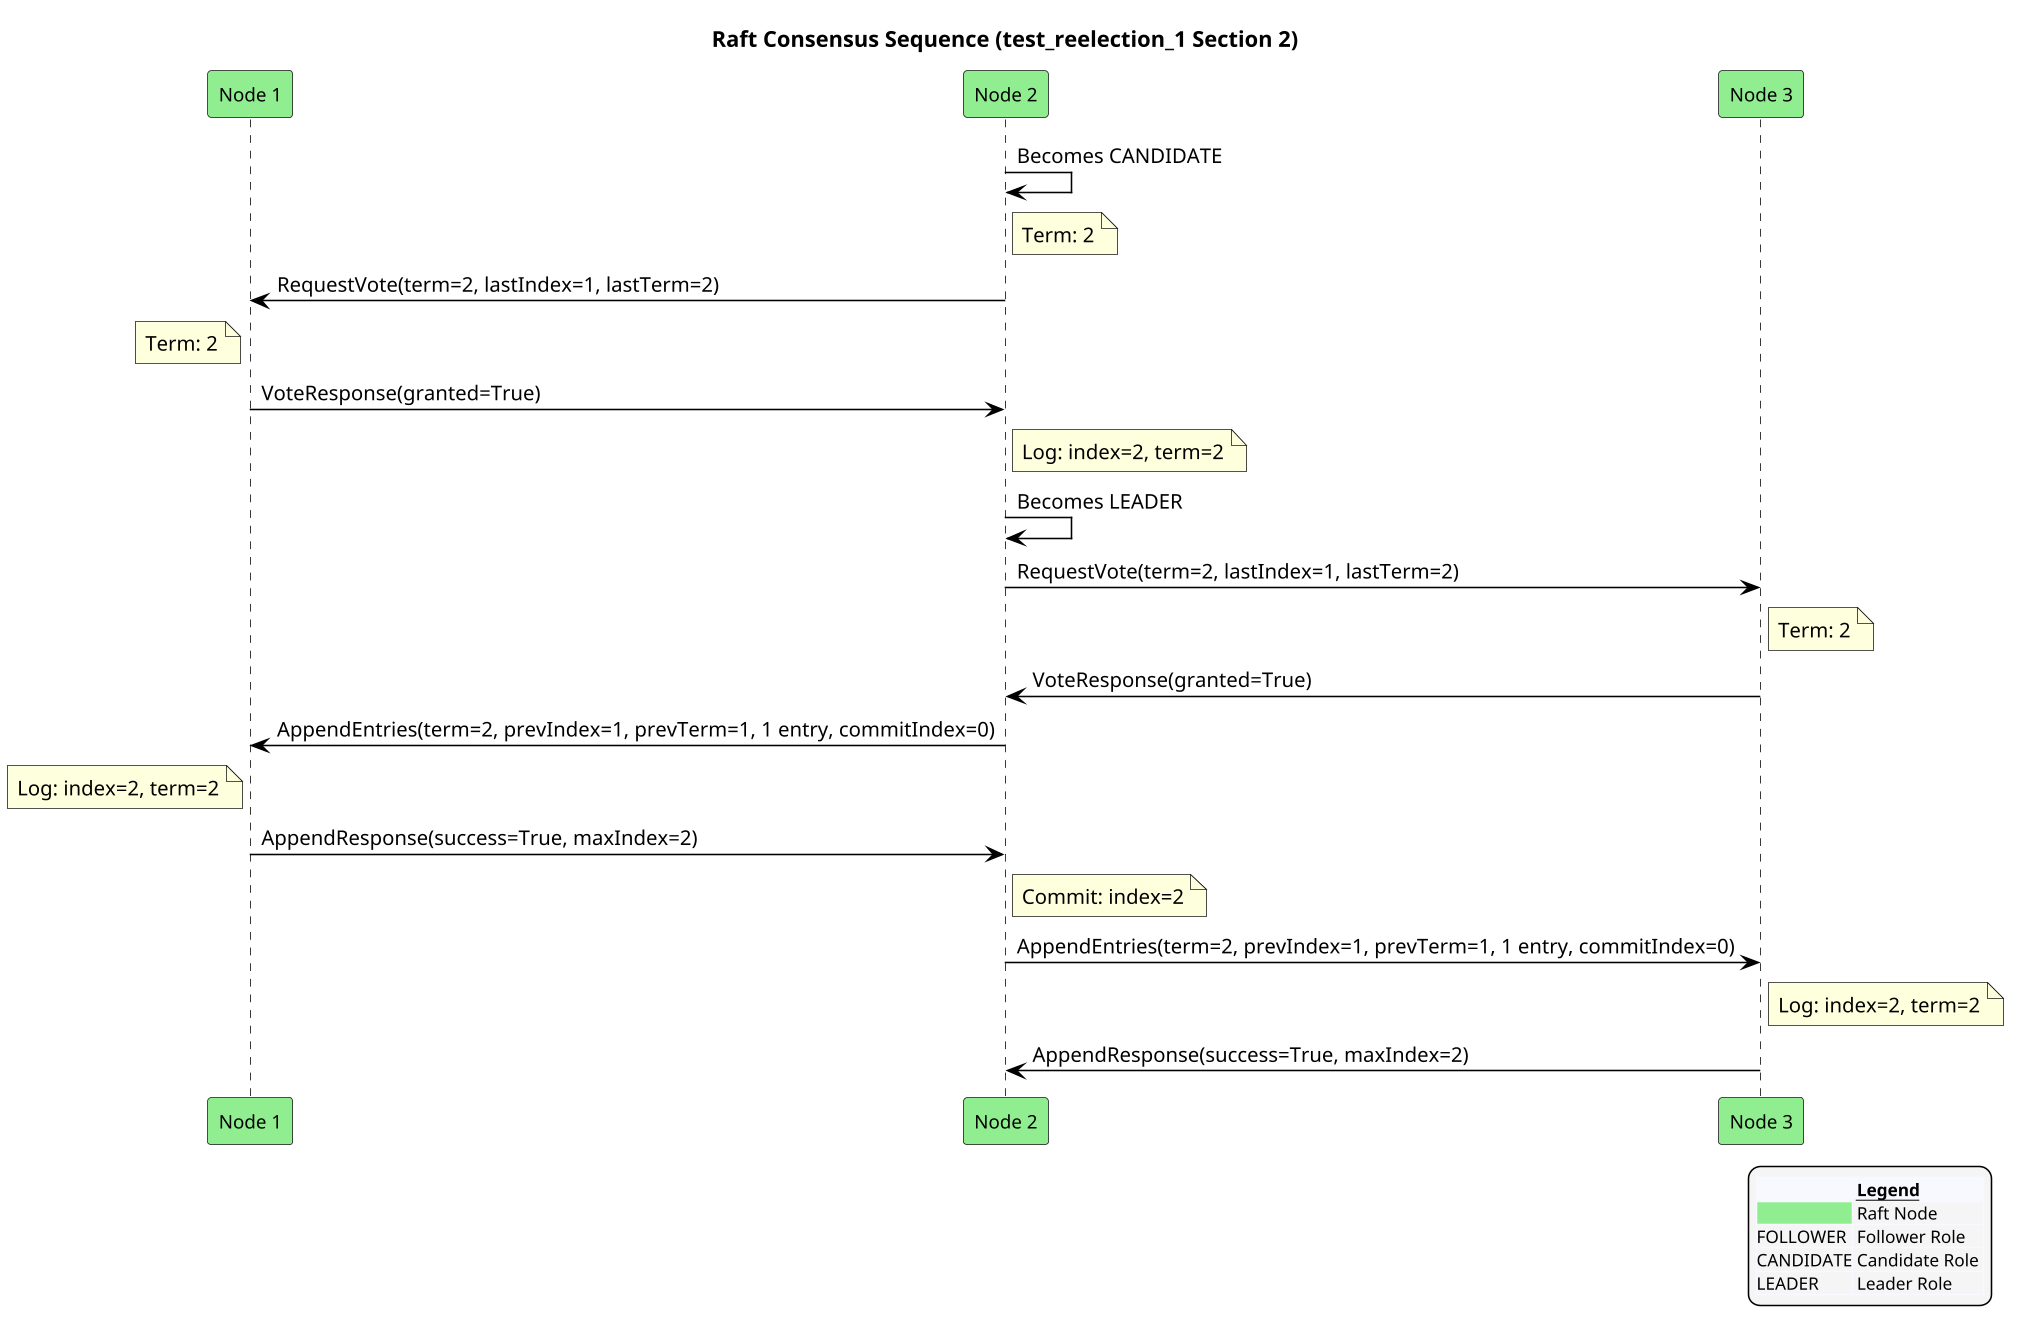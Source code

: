@startuml
!pragma ratio 0.7
skinparam dpi 150
skinparam monochrome false
skinparam sequence {
  ArrowColor Black
  ActorBorderColor Black
  LifeLineBorderColor Black
  ParticipantFontSize 12
  Padding 10
}
skinparam legend {
  BackgroundColor #F5F5F5
  FontSize 11
}
title Raft Consensus Sequence (test_reelection_1 Section 2)

participant "Node 1" as n1 order 10 #Lightgreen
participant "Node 2" as n2 order 20 #Lightgreen
participant "Node 3" as n3 order 30 #Lightgreen
n2 -> n2: Becomes CANDIDATE
note right of n2: Term: 2
n2 -> n1: RequestVote(term=2, lastIndex=1, lastTerm=2)
note left of n1: Term: 2
n1 -> n2: VoteResponse(granted=True)
note right of n2: Log: index=2, term=2
n2 -> n2: Becomes LEADER
n2 -> n3: RequestVote(term=2, lastIndex=1, lastTerm=2)
note right of n3: Term: 2
n3 -> n2: VoteResponse(granted=True)
n2 -> n1: AppendEntries(term=2, prevIndex=1, prevTerm=1, 1 entry, commitIndex=0)
note left of n1: Log: index=2, term=2
n1 -> n2: AppendResponse(success=True, maxIndex=2)
note right of n2: Commit: index=2
n2 -> n3: AppendEntries(term=2, prevIndex=1, prevTerm=1, 1 entry, commitIndex=0)
note right of n3: Log: index=2, term=2
n3 -> n2: AppendResponse(success=True, maxIndex=2)

legend right
  <#GhostWhite,#GhostWhite>|      |= __Legend__ |
  |<#Lightgreen>| Raft Node |
  |FOLLOWER| Follower Role |
  |CANDIDATE| Candidate Role |
  |LEADER| Leader Role |
endlegend
@enduml
